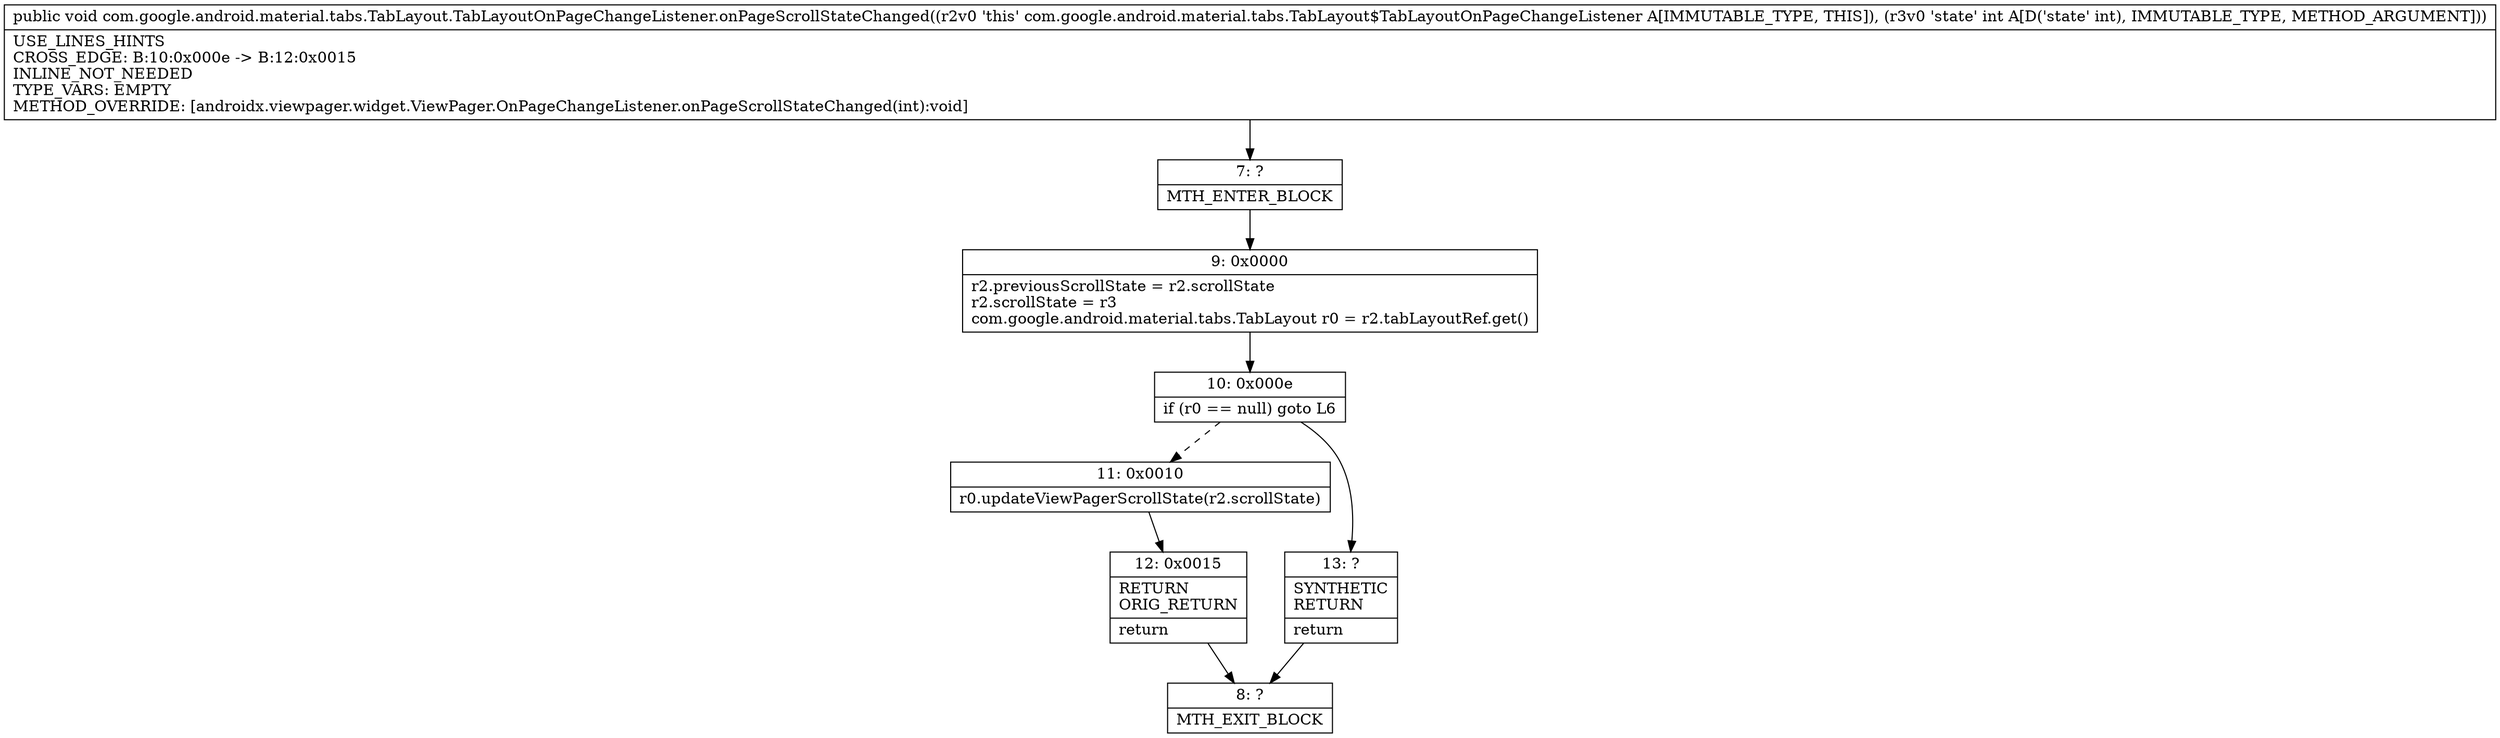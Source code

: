 digraph "CFG forcom.google.android.material.tabs.TabLayout.TabLayoutOnPageChangeListener.onPageScrollStateChanged(I)V" {
Node_7 [shape=record,label="{7\:\ ?|MTH_ENTER_BLOCK\l}"];
Node_9 [shape=record,label="{9\:\ 0x0000|r2.previousScrollState = r2.scrollState\lr2.scrollState = r3\lcom.google.android.material.tabs.TabLayout r0 = r2.tabLayoutRef.get()\l}"];
Node_10 [shape=record,label="{10\:\ 0x000e|if (r0 == null) goto L6\l}"];
Node_11 [shape=record,label="{11\:\ 0x0010|r0.updateViewPagerScrollState(r2.scrollState)\l}"];
Node_12 [shape=record,label="{12\:\ 0x0015|RETURN\lORIG_RETURN\l|return\l}"];
Node_8 [shape=record,label="{8\:\ ?|MTH_EXIT_BLOCK\l}"];
Node_13 [shape=record,label="{13\:\ ?|SYNTHETIC\lRETURN\l|return\l}"];
MethodNode[shape=record,label="{public void com.google.android.material.tabs.TabLayout.TabLayoutOnPageChangeListener.onPageScrollStateChanged((r2v0 'this' com.google.android.material.tabs.TabLayout$TabLayoutOnPageChangeListener A[IMMUTABLE_TYPE, THIS]), (r3v0 'state' int A[D('state' int), IMMUTABLE_TYPE, METHOD_ARGUMENT]))  | USE_LINES_HINTS\lCROSS_EDGE: B:10:0x000e \-\> B:12:0x0015\lINLINE_NOT_NEEDED\lTYPE_VARS: EMPTY\lMETHOD_OVERRIDE: [androidx.viewpager.widget.ViewPager.OnPageChangeListener.onPageScrollStateChanged(int):void]\l}"];
MethodNode -> Node_7;Node_7 -> Node_9;
Node_9 -> Node_10;
Node_10 -> Node_11[style=dashed];
Node_10 -> Node_13;
Node_11 -> Node_12;
Node_12 -> Node_8;
Node_13 -> Node_8;
}


